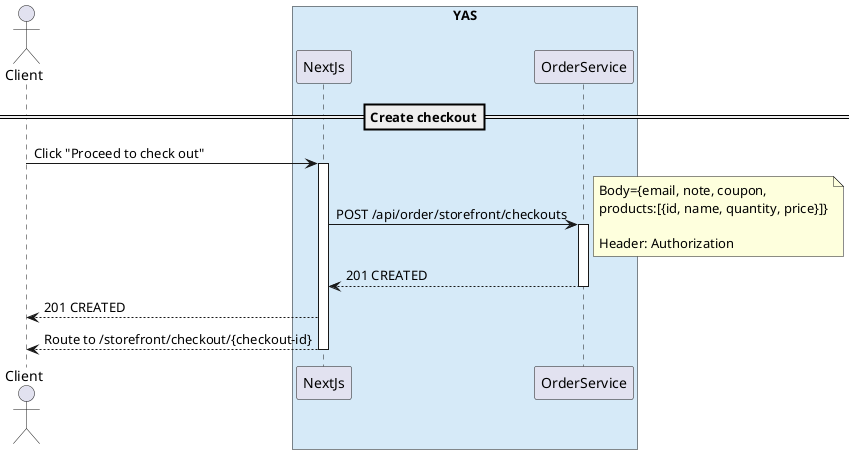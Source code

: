 @startuml Create checkout
actor Client
box "YAS" #D6EAF8 
participant NextJs as NextJs
participant OrderService as order
end box
==Create checkout==
Client -> NextJs: Click "Proceed to check out"
activate NextJs
NextJs -> order: POST /api/order/storefront/checkouts
note right
Body={email, note, coupon,
products:[{id, name, quantity, price}]}

Header: Authorization
end note
activate order
order --> NextJs: 201 CREATED
deactivate order
NextJs --> Client: 201 CREATED
NextJs --> Client: Route to /storefront/checkout/{checkout-id}
deactivate NextJs
@enduml
